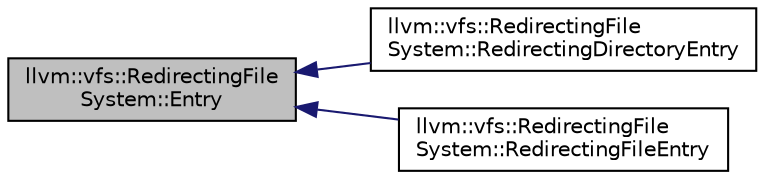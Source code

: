 digraph "llvm::vfs::RedirectingFileSystem::Entry"
{
 // LATEX_PDF_SIZE
  bgcolor="transparent";
  edge [fontname="Helvetica",fontsize="10",labelfontname="Helvetica",labelfontsize="10"];
  node [fontname="Helvetica",fontsize="10",shape="box"];
  rankdir="LR";
  Node1 [label="llvm::vfs::RedirectingFile\lSystem::Entry",height=0.2,width=0.4,color="black", fillcolor="grey75", style="filled", fontcolor="black",tooltip="A single file or directory in the VFS."];
  Node1 -> Node2 [dir="back",color="midnightblue",fontsize="10",style="solid",fontname="Helvetica"];
  Node2 [label="llvm::vfs::RedirectingFile\lSystem::RedirectingDirectoryEntry",height=0.2,width=0.4,color="black",URL="$classllvm_1_1vfs_1_1RedirectingFileSystem_1_1RedirectingDirectoryEntry.html",tooltip=" "];
  Node1 -> Node3 [dir="back",color="midnightblue",fontsize="10",style="solid",fontname="Helvetica"];
  Node3 [label="llvm::vfs::RedirectingFile\lSystem::RedirectingFileEntry",height=0.2,width=0.4,color="black",URL="$classllvm_1_1vfs_1_1RedirectingFileSystem_1_1RedirectingFileEntry.html",tooltip=" "];
}
